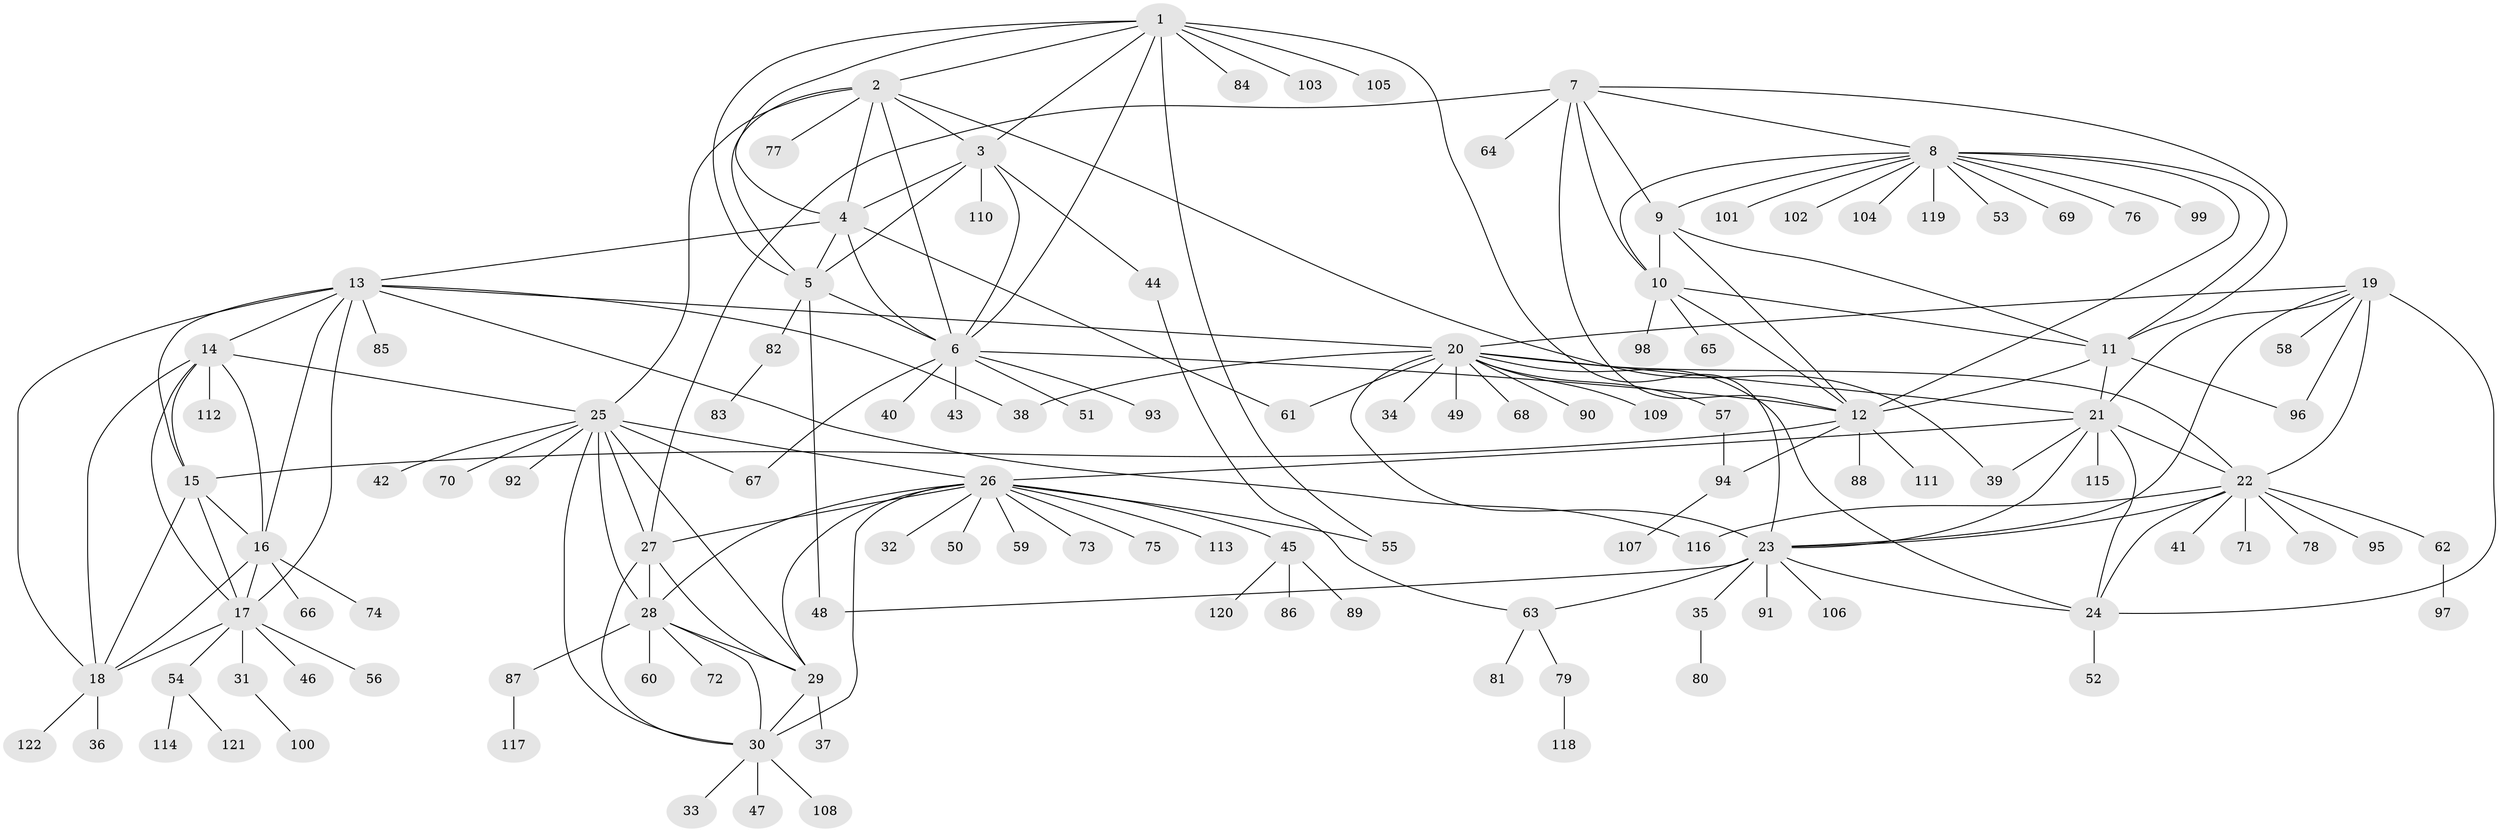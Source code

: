 // coarse degree distribution, {9: 0.041666666666666664, 6: 0.08333333333333333, 5: 0.0625, 8: 0.020833333333333332, 4: 0.08333333333333333, 13: 0.020833333333333332, 2: 0.041666666666666664, 12: 0.020833333333333332, 7: 0.020833333333333332, 1: 0.6041666666666666}
// Generated by graph-tools (version 1.1) at 2025/19/03/04/25 18:19:54]
// undirected, 122 vertices, 187 edges
graph export_dot {
graph [start="1"]
  node [color=gray90,style=filled];
  1;
  2;
  3;
  4;
  5;
  6;
  7;
  8;
  9;
  10;
  11;
  12;
  13;
  14;
  15;
  16;
  17;
  18;
  19;
  20;
  21;
  22;
  23;
  24;
  25;
  26;
  27;
  28;
  29;
  30;
  31;
  32;
  33;
  34;
  35;
  36;
  37;
  38;
  39;
  40;
  41;
  42;
  43;
  44;
  45;
  46;
  47;
  48;
  49;
  50;
  51;
  52;
  53;
  54;
  55;
  56;
  57;
  58;
  59;
  60;
  61;
  62;
  63;
  64;
  65;
  66;
  67;
  68;
  69;
  70;
  71;
  72;
  73;
  74;
  75;
  76;
  77;
  78;
  79;
  80;
  81;
  82;
  83;
  84;
  85;
  86;
  87;
  88;
  89;
  90;
  91;
  92;
  93;
  94;
  95;
  96;
  97;
  98;
  99;
  100;
  101;
  102;
  103;
  104;
  105;
  106;
  107;
  108;
  109;
  110;
  111;
  112;
  113;
  114;
  115;
  116;
  117;
  118;
  119;
  120;
  121;
  122;
  1 -- 2;
  1 -- 3;
  1 -- 4;
  1 -- 5;
  1 -- 6;
  1 -- 23;
  1 -- 55;
  1 -- 84;
  1 -- 103;
  1 -- 105;
  2 -- 3;
  2 -- 4;
  2 -- 5;
  2 -- 6;
  2 -- 25;
  2 -- 39;
  2 -- 77;
  3 -- 4;
  3 -- 5;
  3 -- 6;
  3 -- 44;
  3 -- 110;
  4 -- 5;
  4 -- 6;
  4 -- 13;
  4 -- 61;
  5 -- 6;
  5 -- 48;
  5 -- 82;
  6 -- 12;
  6 -- 40;
  6 -- 43;
  6 -- 51;
  6 -- 67;
  6 -- 93;
  7 -- 8;
  7 -- 9;
  7 -- 10;
  7 -- 11;
  7 -- 12;
  7 -- 27;
  7 -- 64;
  8 -- 9;
  8 -- 10;
  8 -- 11;
  8 -- 12;
  8 -- 53;
  8 -- 69;
  8 -- 76;
  8 -- 99;
  8 -- 101;
  8 -- 102;
  8 -- 104;
  8 -- 119;
  9 -- 10;
  9 -- 11;
  9 -- 12;
  10 -- 11;
  10 -- 12;
  10 -- 65;
  10 -- 98;
  11 -- 12;
  11 -- 21;
  11 -- 96;
  12 -- 15;
  12 -- 88;
  12 -- 94;
  12 -- 111;
  13 -- 14;
  13 -- 15;
  13 -- 16;
  13 -- 17;
  13 -- 18;
  13 -- 20;
  13 -- 38;
  13 -- 85;
  13 -- 116;
  14 -- 15;
  14 -- 16;
  14 -- 17;
  14 -- 18;
  14 -- 25;
  14 -- 112;
  15 -- 16;
  15 -- 17;
  15 -- 18;
  16 -- 17;
  16 -- 18;
  16 -- 66;
  16 -- 74;
  17 -- 18;
  17 -- 31;
  17 -- 46;
  17 -- 54;
  17 -- 56;
  18 -- 36;
  18 -- 122;
  19 -- 20;
  19 -- 21;
  19 -- 22;
  19 -- 23;
  19 -- 24;
  19 -- 58;
  19 -- 96;
  20 -- 21;
  20 -- 22;
  20 -- 23;
  20 -- 24;
  20 -- 34;
  20 -- 38;
  20 -- 49;
  20 -- 57;
  20 -- 61;
  20 -- 68;
  20 -- 90;
  20 -- 109;
  21 -- 22;
  21 -- 23;
  21 -- 24;
  21 -- 26;
  21 -- 39;
  21 -- 115;
  22 -- 23;
  22 -- 24;
  22 -- 41;
  22 -- 62;
  22 -- 71;
  22 -- 78;
  22 -- 95;
  22 -- 116;
  23 -- 24;
  23 -- 35;
  23 -- 48;
  23 -- 63;
  23 -- 91;
  23 -- 106;
  24 -- 52;
  25 -- 26;
  25 -- 27;
  25 -- 28;
  25 -- 29;
  25 -- 30;
  25 -- 42;
  25 -- 67;
  25 -- 70;
  25 -- 92;
  26 -- 27;
  26 -- 28;
  26 -- 29;
  26 -- 30;
  26 -- 32;
  26 -- 45;
  26 -- 50;
  26 -- 55;
  26 -- 59;
  26 -- 73;
  26 -- 75;
  26 -- 113;
  27 -- 28;
  27 -- 29;
  27 -- 30;
  28 -- 29;
  28 -- 30;
  28 -- 60;
  28 -- 72;
  28 -- 87;
  29 -- 30;
  29 -- 37;
  30 -- 33;
  30 -- 47;
  30 -- 108;
  31 -- 100;
  35 -- 80;
  44 -- 63;
  45 -- 86;
  45 -- 89;
  45 -- 120;
  54 -- 114;
  54 -- 121;
  57 -- 94;
  62 -- 97;
  63 -- 79;
  63 -- 81;
  79 -- 118;
  82 -- 83;
  87 -- 117;
  94 -- 107;
}
